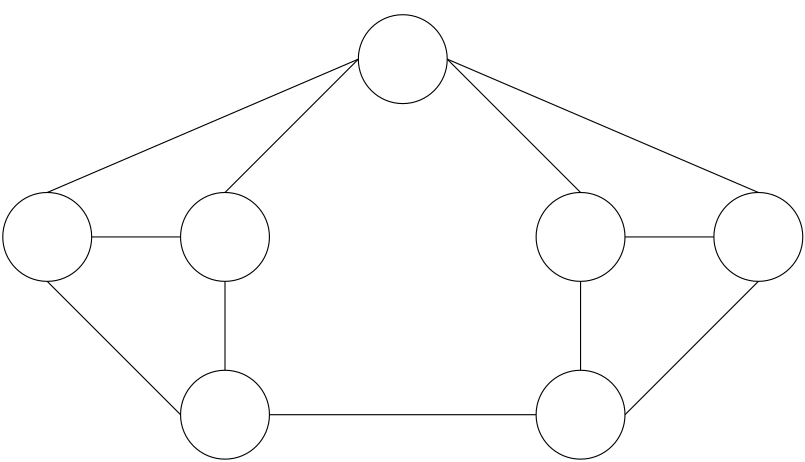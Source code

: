 <?xml version="1.0"?>
<!DOCTYPE ipe SYSTEM "ipe.dtd">
<ipe version="70218" creator="Ipe 7.2.24">
<info created="D:20230125171452" modified="D:20230126142426"/>
<ipestyle name="basic">
<symbol name="arrow/arc(spx)">
<path stroke="sym-stroke" fill="sym-stroke" pen="sym-pen">
0 0 m
-1 0.333 l
-1 -0.333 l
h
</path>
</symbol>
<symbol name="arrow/farc(spx)">
<path stroke="sym-stroke" fill="white" pen="sym-pen">
0 0 m
-1 0.333 l
-1 -0.333 l
h
</path>
</symbol>
<symbol name="arrow/ptarc(spx)">
<path stroke="sym-stroke" fill="sym-stroke" pen="sym-pen">
0 0 m
-1 0.333 l
-0.8 0 l
-1 -0.333 l
h
</path>
</symbol>
<symbol name="arrow/fptarc(spx)">
<path stroke="sym-stroke" fill="white" pen="sym-pen">
0 0 m
-1 0.333 l
-0.8 0 l
-1 -0.333 l
h
</path>
</symbol>
<symbol name="mark/circle(sx)" transformations="translations">
<path fill="sym-stroke">
0.6 0 0 0.6 0 0 e
0.4 0 0 0.4 0 0 e
</path>
</symbol>
<symbol name="mark/disk(sx)" transformations="translations">
<path fill="sym-stroke">
0.6 0 0 0.6 0 0 e
</path>
</symbol>
<symbol name="mark/fdisk(sfx)" transformations="translations">
<group>
<path fill="sym-fill">
0.5 0 0 0.5 0 0 e
</path>
<path fill="sym-stroke" fillrule="eofill">
0.6 0 0 0.6 0 0 e
0.4 0 0 0.4 0 0 e
</path>
</group>
</symbol>
<symbol name="mark/box(sx)" transformations="translations">
<path fill="sym-stroke" fillrule="eofill">
-0.6 -0.6 m
0.6 -0.6 l
0.6 0.6 l
-0.6 0.6 l
h
-0.4 -0.4 m
0.4 -0.4 l
0.4 0.4 l
-0.4 0.4 l
h
</path>
</symbol>
<symbol name="mark/square(sx)" transformations="translations">
<path fill="sym-stroke">
-0.6 -0.6 m
0.6 -0.6 l
0.6 0.6 l
-0.6 0.6 l
h
</path>
</symbol>
<symbol name="mark/fsquare(sfx)" transformations="translations">
<group>
<path fill="sym-fill">
-0.5 -0.5 m
0.5 -0.5 l
0.5 0.5 l
-0.5 0.5 l
h
</path>
<path fill="sym-stroke" fillrule="eofill">
-0.6 -0.6 m
0.6 -0.6 l
0.6 0.6 l
-0.6 0.6 l
h
-0.4 -0.4 m
0.4 -0.4 l
0.4 0.4 l
-0.4 0.4 l
h
</path>
</group>
</symbol>
<symbol name="mark/cross(sx)" transformations="translations">
<group>
<path fill="sym-stroke">
-0.43 -0.57 m
0.57 0.43 l
0.43 0.57 l
-0.57 -0.43 l
h
</path>
<path fill="sym-stroke">
-0.43 0.57 m
0.57 -0.43 l
0.43 -0.57 l
-0.57 0.43 l
h
</path>
</group>
</symbol>
<symbol name="arrow/fnormal(spx)">
<path stroke="sym-stroke" fill="white" pen="sym-pen">
0 0 m
-1 0.333 l
-1 -0.333 l
h
</path>
</symbol>
<symbol name="arrow/pointed(spx)">
<path stroke="sym-stroke" fill="sym-stroke" pen="sym-pen">
0 0 m
-1 0.333 l
-0.8 0 l
-1 -0.333 l
h
</path>
</symbol>
<symbol name="arrow/fpointed(spx)">
<path stroke="sym-stroke" fill="white" pen="sym-pen">
0 0 m
-1 0.333 l
-0.8 0 l
-1 -0.333 l
h
</path>
</symbol>
<symbol name="arrow/linear(spx)">
<path stroke="sym-stroke" pen="sym-pen">
-1 0.333 m
0 0 l
-1 -0.333 l
</path>
</symbol>
<symbol name="arrow/fdouble(spx)">
<path stroke="sym-stroke" fill="white" pen="sym-pen">
0 0 m
-1 0.333 l
-1 -0.333 l
h
-1 0 m
-2 0.333 l
-2 -0.333 l
h
</path>
</symbol>
<symbol name="arrow/double(spx)">
<path stroke="sym-stroke" fill="sym-stroke" pen="sym-pen">
0 0 m
-1 0.333 l
-1 -0.333 l
h
-1 0 m
-2 0.333 l
-2 -0.333 l
h
</path>
</symbol>
<symbol name="arrow/mid-normal(spx)">
<path stroke="sym-stroke" fill="sym-stroke" pen="sym-pen">
0.5 0 m
-0.5 0.333 l
-0.5 -0.333 l
h
</path>
</symbol>
<symbol name="arrow/mid-fnormal(spx)">
<path stroke="sym-stroke" fill="white" pen="sym-pen">
0.5 0 m
-0.5 0.333 l
-0.5 -0.333 l
h
</path>
</symbol>
<symbol name="arrow/mid-pointed(spx)">
<path stroke="sym-stroke" fill="sym-stroke" pen="sym-pen">
0.5 0 m
-0.5 0.333 l
-0.3 0 l
-0.5 -0.333 l
h
</path>
</symbol>
<symbol name="arrow/mid-fpointed(spx)">
<path stroke="sym-stroke" fill="white" pen="sym-pen">
0.5 0 m
-0.5 0.333 l
-0.3 0 l
-0.5 -0.333 l
h
</path>
</symbol>
<symbol name="arrow/mid-double(spx)">
<path stroke="sym-stroke" fill="sym-stroke" pen="sym-pen">
1 0 m
0 0.333 l
0 -0.333 l
h
0 0 m
-1 0.333 l
-1 -0.333 l
h
</path>
</symbol>
<symbol name="arrow/mid-fdouble(spx)">
<path stroke="sym-stroke" fill="white" pen="sym-pen">
1 0 m
0 0.333 l
0 -0.333 l
h
0 0 m
-1 0.333 l
-1 -0.333 l
h
</path>
</symbol>
<anglesize name="22.5 deg" value="22.5"/>
<anglesize name="30 deg" value="30"/>
<anglesize name="45 deg" value="45"/>
<anglesize name="60 deg" value="60"/>
<anglesize name="90 deg" value="90"/>
<arrowsize name="large" value="10"/>
<arrowsize name="small" value="5"/>
<arrowsize name="tiny" value="3"/>
<color name="blue" value="0 0 1"/>
<color name="brown" value="0.647 0.165 0.165"/>
<color name="darkblue" value="0 0 0.545"/>
<color name="darkcyan" value="0 0.545 0.545"/>
<color name="darkgray" value="0.663"/>
<color name="darkgreen" value="0 0.392 0"/>
<color name="darkmagenta" value="0.545 0 0.545"/>
<color name="darkorange" value="1 0.549 0"/>
<color name="darkred" value="0.545 0 0"/>
<color name="gold" value="1 0.843 0"/>
<color name="gray" value="0.745"/>
<color name="green" value="0 1 0"/>
<color name="lightblue" value="0.678 0.847 0.902"/>
<color name="lightcyan" value="0.878 1 1"/>
<color name="lightgray" value="0.827"/>
<color name="lightgreen" value="0.565 0.933 0.565"/>
<color name="lightyellow" value="1 1 0.878"/>
<color name="navy" value="0 0 0.502"/>
<color name="orange" value="1 0.647 0"/>
<color name="pink" value="1 0.753 0.796"/>
<color name="purple" value="0.627 0.125 0.941"/>
<color name="red" value="1 0 0"/>
<color name="seagreen" value="0.18 0.545 0.341"/>
<color name="turquoise" value="0.251 0.878 0.816"/>
<color name="violet" value="0.933 0.51 0.933"/>
<color name="yellow" value="1 1 0"/>
<dashstyle name="dash dot dotted" value="[4 2 1 2 1 2] 0"/>
<dashstyle name="dash dotted" value="[4 2 1 2] 0"/>
<dashstyle name="dashed" value="[4] 0"/>
<dashstyle name="dotted" value="[1 3] 0"/>
<gridsize name="10 pts (~3.5 mm)" value="10"/>
<gridsize name="14 pts (~5 mm)" value="14"/>
<gridsize name="16 pts (~6 mm)" value="16"/>
<gridsize name="20 pts (~7 mm)" value="20"/>
<gridsize name="28 pts (~10 mm)" value="28"/>
<gridsize name="32 pts (~12 mm)" value="32"/>
<gridsize name="4 pts" value="4"/>
<gridsize name="56 pts (~20 mm)" value="56"/>
<gridsize name="8 pts (~3 mm)" value="8"/>
<opacity name="10%" value="0.1"/>
<opacity name="30%" value="0.3"/>
<opacity name="50%" value="0.5"/>
<opacity name="75%" value="0.75"/>
<pen name="fat" value="1.2"/>
<pen name="heavier" value="0.8"/>
<pen name="ultrafat" value="2"/>
<symbolsize name="large" value="5"/>
<symbolsize name="small" value="2"/>
<symbolsize name="tiny" value="1.1"/>
<textsize name="Huge" value="\Huge"/>
<textsize name="LARGE" value="\LARGE"/>
<textsize name="Large" value="\Large"/>
<textsize name="footnote" value="\footnotesize"/>
<textsize name="huge" value="\huge"/>
<textsize name="large" value="\large"/>
<textsize name="small" value="\small"/>
<textsize name="tiny" value="\tiny"/>
<textstyle name="center" begin="\begin{center}" end="\end{center}"/>
<textstyle name="item" begin="\begin{itemize}\item{}" end="\end{itemize}"/>
<textstyle name="itemize" begin="\begin{itemize}" end="\end{itemize}"/>
<tiling name="falling" angle="-60" step="4" width="1"/>
<tiling name="rising" angle="30" step="4" width="1"/>
</ipestyle>
<page>
<layer name="alpha"/>
<layer name="beta"/>
<layer name="gamma"/>
<layer name="delta"/>
<layer name="epsilon"/>
<layer name="zeta"/>
<layer name="eta"/>
<layer name="theta"/>
<layer name="iota"/>
<layer name="kappa"/>
<view layers="alpha" active="alpha"/>
<view layers="alpha beta" active="beta"/>
<view layers="alpha gamma" active="gamma"/>
<view layers="alpha gamma delta" active="delta"/>
<view layers="alpha gamma delta epsilon" active="epsilon"/>
<view layers="alpha gamma delta epsilon zeta" active="zeta"/>
<view layers="alpha gamma delta epsilon zeta eta" active="eta"/>
<view layers="alpha gamma delta epsilon zeta eta theta" active="theta"/>
<view layers="alpha gamma delta epsilon zeta eta theta iota" active="iota"/>
<view layers="alpha gamma delta epsilon zeta eta theta iota kappa" active="kappa"/>
<path layer="alpha" stroke="black">
16 0 0 16 192 576 e
</path>
<path matrix="1 0 0 1 -64 0" stroke="black">
16 0 0 16 192 576 e
</path>
<path matrix="1 0 0 1 128 0" stroke="black">
16 0 0 16 192 576 e
</path>
<path matrix="1 0 0 1 192 0" stroke="black">
16 0 0 16 192 576 e
</path>
<path matrix="1 0 0 1 64 64" stroke="black">
16 0 0 16 192 576 e
</path>
<path matrix="1 0 0 1 0 -64" stroke="black">
16 0 0 16 192 576 e
</path>
<path matrix="1 0 0 1 128 -64" stroke="black">
16 0 0 16 192 576 e
</path>
<path stroke="black">
240 640 m
192 592 l
</path>
<path stroke="black">
144 576 m
176 576 l
</path>
<path stroke="black">
336 576 m
368 576 l
</path>
<path stroke="black">
320 592 m
272 640 l
</path>
<path stroke="black">
384 592 m
272 640 l
</path>
<path stroke="black">
128 592 m
240 640 l
</path>
<path stroke="black">
192 560 m
192 528 l
</path>
<path stroke="black">
320 560 m
320 528 l
</path>
<path stroke="black">
208 512 m
304 512 l
</path>
<path stroke="black">
336 512 m
384 560 l
</path>
<path stroke="black">
176 512 m
128 560 l
</path>
<text layer="beta" matrix="1 0 0 1 -2.52474 -2.16406" transformations="translations" pos="256 640" stroke="black" type="label" width="4.981" height="6.42" depth="0" valign="baseline">1</text>
<text matrix="1 0 0 1 -66.5247 -66.1641" transformations="translations" pos="256 640" stroke="black" type="label" width="4.981" height="6.42" depth="0" valign="baseline">2</text>
<text matrix="1 0 0 1 61.4753 -130.164" transformations="translations" pos="256 640" stroke="black" type="label" width="4.981" height="6.42" depth="0" valign="baseline">2</text>
<text matrix="1 0 0 1 -66.5247 -130.164" transformations="translations" pos="256 640" stroke="black" type="label" width="4.981" height="6.42" depth="0" valign="baseline">1</text>
<text matrix="1 0 0 1 125.475 -66.1641" transformations="translations" pos="256 640" stroke="black" type="label" width="4.981" height="6.42" depth="0" valign="baseline">4</text>
<text matrix="1 0 0 1 61.4753 -66.1641" transformations="translations" pos="256 640" stroke="black" type="label" width="4.981" height="6.42" depth="0" valign="baseline">3</text>
<text matrix="1 0 0 1 -130.525 -66.1641" transformations="translations" pos="256 640" stroke="black" type="label" width="4.981" height="6.42" depth="0" valign="baseline">3</text>
<text layer="gamma" matrix="1 0 0 1 16 0" transformations="translations" pos="224 656" stroke="black" type="label" width="9.298" height="4.294" depth="1.49" valign="baseline" style="math">v_1</text>
<text matrix="1 0 0 1 -48 -64" transformations="translations" pos="224 656" stroke="black" type="label" width="9.298" height="4.294" depth="1.49" valign="baseline" style="math">v_2</text>
<text matrix="1 0 0 1 -48 -128" transformations="translations" pos="224 656" stroke="black" type="label" width="9.298" height="4.294" depth="1.49" valign="baseline" style="math">v_3</text>
<text matrix="1 0 0 1 80 -128" transformations="translations" pos="224 656" stroke="black" type="label" width="9.298" height="4.294" depth="1.49" valign="baseline" style="math">v_4</text>
<text matrix="1 0 0 1 80 -64" transformations="translations" pos="224 656" stroke="black" type="label" width="9.298" height="4.294" depth="1.49" valign="baseline" style="math">v_5</text>
<text matrix="1 0 0 1 -112 -64" transformations="translations" pos="224 656" stroke="black" type="label" width="9.298" height="4.294" depth="1.49" valign="baseline" style="math">v_6
</text>
<text matrix="1 0 0 1 144 -64" transformations="translations" pos="224 656" stroke="black" type="label" width="9.298" height="4.294" depth="1.49" valign="baseline" style="math">v_7
</text>
<text layer="delta" matrix="1 0 0 1 -2.52474 -2.16406" transformations="translations" pos="256 640" stroke="black" type="label" width="4.981" height="6.42" depth="0" valign="baseline">1</text>
<text layer="epsilon" matrix="1 0 0 1 -66.5247 -66.1641" transformations="translations" pos="256 640" stroke="black" type="label" width="4.981" height="6.42" depth="0" valign="baseline">2</text>
<text layer="zeta" matrix="1 0 0 1 -66.5247 -130.164" transformations="translations" pos="256 640" stroke="black" type="label" width="4.981" height="6.42" depth="0" valign="baseline">1</text>
<text layer="eta" matrix="1 0 0 1 61.4753 -130.164" transformations="translations" pos="256 640" stroke="black" type="label" width="4.981" height="6.42" depth="0" valign="baseline">2</text>
<text layer="theta" matrix="1 0 0 1 61.4753 -66.1641" transformations="translations" pos="256 640" stroke="black" type="label" width="4.981" height="6.42" depth="0" valign="baseline">3</text>
<text layer="iota" matrix="1 0 0 1 -130.525 -66.1641" transformations="translations" pos="256 640" stroke="black" type="label" width="4.981" height="6.42" depth="0" valign="baseline">3</text>
<text layer="kappa" matrix="1 0 0 1 125.475 -66.1641" transformations="translations" pos="256 640" stroke="black" type="label" width="4.981" height="6.42" depth="0" valign="baseline">4</text>
</page>
</ipe>

